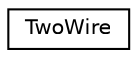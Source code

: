 digraph "Graphical Class Hierarchy"
{
 // LATEX_PDF_SIZE
  edge [fontname="Helvetica",fontsize="10",labelfontname="Helvetica",labelfontsize="10"];
  node [fontname="Helvetica",fontsize="10",shape=record];
  rankdir="LR";
  Node0 [label="TwoWire",height=0.2,width=0.4,color="black", fillcolor="white", style="filled",URL="$classTwoWire.html",tooltip="Class definition for the Arduino Wire library implementation."];
}
